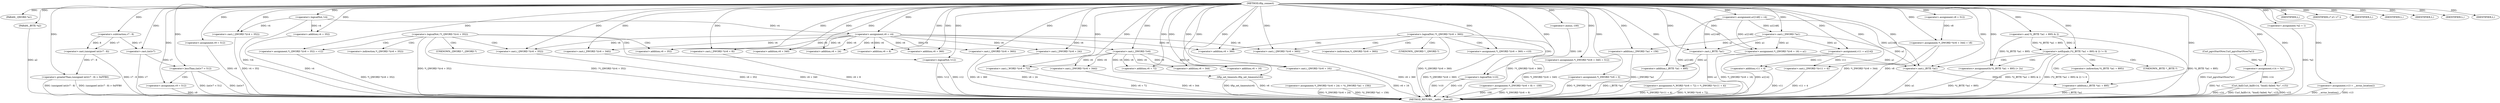 digraph tftp_connect {  
"1000113" [label = "(METHOD,tftp_connect)" ]
"1000327" [label = "(METHOD_RETURN,__int64 __fastcall)" ]
"1000114" [label = "(PARAM,_QWORD *a1)" ]
"1000115" [label = "(PARAM,_BYTE *a2)" ]
"1000129" [label = "(<operator>.assignment,a1[148] = v4)" ]
"1000135" [label = "(<operator>.logicalNot,!v4)" ]
"1000137" [label = "(IDENTIFIER,L,)" ]
"1000138" [label = "(<operator>.assignment,v6 = v4)" ]
"1000142" [label = "(IDENTIFIER,v7,if ( v7 ))" ]
"1000145" [label = "(<operator>.greaterThan,(unsigned int)(v7 - 8) > 0xFFB0)" ]
"1000146" [label = "(<operator>.cast,(unsigned int)(v7 - 8))" ]
"1000148" [label = "(<operator>.subtraction,v7 - 8)" ]
"1000152" [label = "(IDENTIFIER,L,)" ]
"1000154" [label = "(<operator>.lessThan,(int)v7 < 512)" ]
"1000155" [label = "(<operator>.cast,(int)v7)" ]
"1000159" [label = "(<operator>.assignment,v9 = 512)" ]
"1000165" [label = "(<operator>.assignment,v8 = 512)" ]
"1000168" [label = "(<operator>.assignment,v9 = 512)" ]
"1000172" [label = "(<operator>.logicalNot,!*(_QWORD *)(v4 + 352))" ]
"1000174" [label = "(<operator>.cast,(_QWORD *)(v4 + 352))" ]
"1000176" [label = "(<operator>.addition,v4 + 352)" ]
"1000180" [label = "(<operator>.assignment,*(_QWORD *)(v6 + 352) = v12)" ]
"1000182" [label = "(<operator>.cast,(_QWORD *)(v6 + 352))" ]
"1000184" [label = "(<operator>.addition,v6 + 352)" ]
"1000189" [label = "(<operator>.logicalNot,!v12)" ]
"1000191" [label = "(IDENTIFIER,L,)" ]
"1000193" [label = "(<operator>.logicalNot,!*(_QWORD *)(v6 + 360))" ]
"1000195" [label = "(<operator>.cast,(_QWORD *)(v6 + 360))" ]
"1000197" [label = "(<operator>.addition,v6 + 360)" ]
"1000201" [label = "(<operator>.assignment,*(_QWORD *)(v6 + 360) = v10)" ]
"1000203" [label = "(<operator>.cast,(_QWORD *)(v6 + 360))" ]
"1000205" [label = "(<operator>.addition,v6 + 360)" ]
"1000210" [label = "(<operator>.logicalNot,!v10)" ]
"1000212" [label = "(IDENTIFIER,L,)" ]
"1000213" [label = "(<operator>.assignment,*(_DWORD *)(v6 + 24) = *((_DWORD *)a1 + 156))" ]
"1000215" [label = "(<operator>.cast,(_DWORD *)(v6 + 24))" ]
"1000217" [label = "(<operator>.addition,v6 + 24)" ]
"1000221" [label = "(<operator>.addition,(_DWORD *)a1 + 156)" ]
"1000222" [label = "(<operator>.cast,(_DWORD *)a1)" ]
"1000226" [label = "(<operator>.assignment,*(_DWORD *)(v6 + 8) = -100)" ]
"1000228" [label = "(<operator>.cast,(_DWORD *)(v6 + 8))" ]
"1000230" [label = "(<operator>.addition,v6 + 8)" ]
"1000233" [label = "(<operator>.minus,-100)" ]
"1000235" [label = "(<operator>.assignment,*(_DWORD *)(v6 + 340) = 512)" ]
"1000237" [label = "(<operator>.cast,(_DWORD *)(v6 + 340))" ]
"1000239" [label = "(<operator>.addition,v6 + 340)" ]
"1000243" [label = "(<operator>.assignment,v11 = a1[14])" ]
"1000248" [label = "(<operator>.assignment,*(_DWORD *)v6 = 0)" ]
"1000250" [label = "(<operator>.cast,(_DWORD *)v6)" ]
"1000254" [label = "(<operator>.assignment,*(_QWORD *)(v6 + 16) = a1)" ]
"1000256" [label = "(<operator>.cast,(_QWORD *)(v6 + 16))" ]
"1000258" [label = "(<operator>.addition,v6 + 16)" ]
"1000262" [label = "(<operator>.assignment,*(_DWORD *)(v6 + 344) = v8)" ]
"1000264" [label = "(<operator>.cast,(_DWORD *)(v6 + 344))" ]
"1000266" [label = "(<operator>.addition,v6 + 344)" ]
"1000270" [label = "(<operator>.assignment,*(_WORD *)(v6 + 72) = *(_DWORD *)(v11 + 4))" ]
"1000272" [label = "(<operator>.cast,(_WORD *)(v6 + 72))" ]
"1000274" [label = "(<operator>.addition,v6 + 72)" ]
"1000278" [label = "(<operator>.cast,(_DWORD *)(v11 + 4))" ]
"1000280" [label = "(<operator>.addition,v11 + 4)" ]
"1000283" [label = "(tftp_set_timeouts,tftp_set_timeouts(v6))" ]
"1000286" [label = "(<operator>.notEquals,(*((_BYTE *)a1 + 895) & 2) != 0)" ]
"1000287" [label = "(<operator>.and,*((_BYTE *)a1 + 895) & 2)" ]
"1000289" [label = "(<operator>.addition,(_BYTE *)a1 + 895)" ]
"1000290" [label = "(<operator>.cast,(_BYTE *)a1)" ]
"1000298" [label = "(<operators>.assignmentOr,*((_BYTE *)a1 + 895) |= 2u)" ]
"1000300" [label = "(<operator>.addition,(_BYTE *)a1 + 895)" ]
"1000301" [label = "(<operator>.cast,(_BYTE *)a1)" ]
"1000307" [label = "(Curl_pgrsStartNow,Curl_pgrsStartNow(*a1))" ]
"1000310" [label = "(<operator>.assignment,*a2 = 1)" ]
"1000314" [label = "(IDENTIFIER,L,)" ]
"1000315" [label = "(<operator>.assignment,v13 = __errno_location())" ]
"1000318" [label = "(<operator>.assignment,v14 = *a1)" ]
"1000322" [label = "(Curl_failf,Curl_failf(v14, \"bind() failed; %s\", v15))" ]
"1000326" [label = "(IDENTIFIER,L,)" ]
"1000181" [label = "(<operator>.indirection,*(_QWORD *)(v6 + 352))" ]
"1000183" [label = "(UNKNOWN,_QWORD *,_QWORD *)" ]
"1000202" [label = "(<operator>.indirection,*(_QWORD *)(v6 + 360))" ]
"1000204" [label = "(UNKNOWN,_QWORD *,_QWORD *)" ]
"1000299" [label = "(<operator>.indirection,*((_BYTE *)a1 + 895))" ]
"1000302" [label = "(UNKNOWN,_BYTE *,_BYTE *)" ]
  "1000180" -> "1000327"  [ label = "DDG: *(_QWORD *)(v6 + 352)"] 
  "1000193" -> "1000327"  [ label = "DDG: *(_QWORD *)(v6 + 360)"] 
  "1000203" -> "1000327"  [ label = "DDG: v6 + 360"] 
  "1000315" -> "1000327"  [ label = "DDG: v13"] 
  "1000307" -> "1000327"  [ label = "DDG: Curl_pgrsStartNow(*a1)"] 
  "1000322" -> "1000327"  [ label = "DDG: Curl_failf(v14, \"bind() failed; %s\", v15)"] 
  "1000322" -> "1000327"  [ label = "DDG: v15"] 
  "1000189" -> "1000327"  [ label = "DDG: !v12"] 
  "1000237" -> "1000327"  [ label = "DDG: v6 + 340"] 
  "1000262" -> "1000327"  [ label = "DDG: v8"] 
  "1000226" -> "1000327"  [ label = "DDG: -100"] 
  "1000256" -> "1000327"  [ label = "DDG: v6 + 16"] 
  "1000182" -> "1000327"  [ label = "DDG: v6 + 352"] 
  "1000155" -> "1000327"  [ label = "DDG: v7"] 
  "1000215" -> "1000327"  [ label = "DDG: v6 + 24"] 
  "1000228" -> "1000327"  [ label = "DDG: v6 + 8"] 
  "1000210" -> "1000327"  [ label = "DDG: v10"] 
  "1000322" -> "1000327"  [ label = "DDG: v14"] 
  "1000289" -> "1000327"  [ label = "DDG: (_BYTE *)a1"] 
  "1000272" -> "1000327"  [ label = "DDG: v6 + 72"] 
  "1000129" -> "1000327"  [ label = "DDG: a1[148]"] 
  "1000318" -> "1000327"  [ label = "DDG: *a1"] 
  "1000283" -> "1000327"  [ label = "DDG: tftp_set_timeouts(v6)"] 
  "1000213" -> "1000327"  [ label = "DDG: *((_DWORD *)a1 + 156)"] 
  "1000300" -> "1000327"  [ label = "DDG: (_BYTE *)a1"] 
  "1000213" -> "1000327"  [ label = "DDG: *(_DWORD *)(v6 + 24)"] 
  "1000264" -> "1000327"  [ label = "DDG: v6 + 344"] 
  "1000226" -> "1000327"  [ label = "DDG: *(_DWORD *)(v6 + 8)"] 
  "1000290" -> "1000327"  [ label = "DDG: a1"] 
  "1000146" -> "1000327"  [ label = "DDG: v7 - 8"] 
  "1000235" -> "1000327"  [ label = "DDG: *(_DWORD *)(v6 + 340)"] 
  "1000154" -> "1000327"  [ label = "DDG: (int)v7"] 
  "1000189" -> "1000327"  [ label = "DDG: v12"] 
  "1000270" -> "1000327"  [ label = "DDG: *(_DWORD *)(v11 + 4)"] 
  "1000115" -> "1000327"  [ label = "DDG: a2"] 
  "1000270" -> "1000327"  [ label = "DDG: *(_WORD *)(v6 + 72)"] 
  "1000262" -> "1000327"  [ label = "DDG: *(_DWORD *)(v6 + 344)"] 
  "1000254" -> "1000327"  [ label = "DDG: *(_QWORD *)(v6 + 16)"] 
  "1000221" -> "1000327"  [ label = "DDG: (_DWORD *)a1"] 
  "1000287" -> "1000327"  [ label = "DDG: *((_BYTE *)a1 + 895)"] 
  "1000193" -> "1000327"  [ label = "DDG: !*(_QWORD *)(v6 + 360)"] 
  "1000248" -> "1000327"  [ label = "DDG: *(_DWORD *)v6"] 
  "1000286" -> "1000327"  [ label = "DDG: (*((_BYTE *)a1 + 895) & 2) != 0"] 
  "1000301" -> "1000327"  [ label = "DDG: a1"] 
  "1000310" -> "1000327"  [ label = "DDG: *a2"] 
  "1000286" -> "1000327"  [ label = "DDG: *((_BYTE *)a1 + 895) & 2"] 
  "1000315" -> "1000327"  [ label = "DDG: __errno_location()"] 
  "1000280" -> "1000327"  [ label = "DDG: v11"] 
  "1000135" -> "1000327"  [ label = "DDG: !v4"] 
  "1000278" -> "1000327"  [ label = "DDG: v11 + 4"] 
  "1000176" -> "1000327"  [ label = "DDG: v4"] 
  "1000174" -> "1000327"  [ label = "DDG: v4 + 352"] 
  "1000298" -> "1000327"  [ label = "DDG: *((_BYTE *)a1 + 895)"] 
  "1000168" -> "1000327"  [ label = "DDG: v9"] 
  "1000145" -> "1000327"  [ label = "DDG: (unsigned int)(v7 - 8) > 0xFFB0"] 
  "1000172" -> "1000327"  [ label = "DDG: *(_QWORD *)(v4 + 352)"] 
  "1000210" -> "1000327"  [ label = "DDG: !v10"] 
  "1000283" -> "1000327"  [ label = "DDG: v6"] 
  "1000159" -> "1000327"  [ label = "DDG: v9"] 
  "1000172" -> "1000327"  [ label = "DDG: !*(_QWORD *)(v4 + 352)"] 
  "1000201" -> "1000327"  [ label = "DDG: *(_QWORD *)(v6 + 360)"] 
  "1000195" -> "1000327"  [ label = "DDG: v6 + 360"] 
  "1000154" -> "1000327"  [ label = "DDG: (int)v7 < 512"] 
  "1000145" -> "1000327"  [ label = "DDG: (unsigned int)(v7 - 8)"] 
  "1000243" -> "1000327"  [ label = "DDG: a1[14]"] 
  "1000113" -> "1000114"  [ label = "DDG: "] 
  "1000113" -> "1000115"  [ label = "DDG: "] 
  "1000113" -> "1000129"  [ label = "DDG: "] 
  "1000113" -> "1000135"  [ label = "DDG: "] 
  "1000113" -> "1000137"  [ label = "DDG: "] 
  "1000135" -> "1000138"  [ label = "DDG: v4"] 
  "1000113" -> "1000138"  [ label = "DDG: "] 
  "1000113" -> "1000142"  [ label = "DDG: "] 
  "1000146" -> "1000145"  [ label = "DDG: v7 - 8"] 
  "1000148" -> "1000146"  [ label = "DDG: v7"] 
  "1000148" -> "1000146"  [ label = "DDG: 8"] 
  "1000113" -> "1000148"  [ label = "DDG: "] 
  "1000113" -> "1000145"  [ label = "DDG: "] 
  "1000113" -> "1000152"  [ label = "DDG: "] 
  "1000155" -> "1000154"  [ label = "DDG: v7"] 
  "1000148" -> "1000155"  [ label = "DDG: v7"] 
  "1000113" -> "1000155"  [ label = "DDG: "] 
  "1000113" -> "1000154"  [ label = "DDG: "] 
  "1000113" -> "1000159"  [ label = "DDG: "] 
  "1000113" -> "1000165"  [ label = "DDG: "] 
  "1000113" -> "1000168"  [ label = "DDG: "] 
  "1000113" -> "1000174"  [ label = "DDG: "] 
  "1000135" -> "1000174"  [ label = "DDG: v4"] 
  "1000113" -> "1000176"  [ label = "DDG: "] 
  "1000135" -> "1000176"  [ label = "DDG: v4"] 
  "1000113" -> "1000180"  [ label = "DDG: "] 
  "1000138" -> "1000182"  [ label = "DDG: v6"] 
  "1000113" -> "1000182"  [ label = "DDG: "] 
  "1000138" -> "1000184"  [ label = "DDG: v6"] 
  "1000113" -> "1000184"  [ label = "DDG: "] 
  "1000113" -> "1000189"  [ label = "DDG: "] 
  "1000113" -> "1000191"  [ label = "DDG: "] 
  "1000138" -> "1000195"  [ label = "DDG: v6"] 
  "1000113" -> "1000195"  [ label = "DDG: "] 
  "1000138" -> "1000197"  [ label = "DDG: v6"] 
  "1000113" -> "1000197"  [ label = "DDG: "] 
  "1000113" -> "1000201"  [ label = "DDG: "] 
  "1000113" -> "1000203"  [ label = "DDG: "] 
  "1000138" -> "1000203"  [ label = "DDG: v6"] 
  "1000113" -> "1000205"  [ label = "DDG: "] 
  "1000138" -> "1000205"  [ label = "DDG: v6"] 
  "1000113" -> "1000210"  [ label = "DDG: "] 
  "1000113" -> "1000212"  [ label = "DDG: "] 
  "1000113" -> "1000215"  [ label = "DDG: "] 
  "1000138" -> "1000215"  [ label = "DDG: v6"] 
  "1000113" -> "1000217"  [ label = "DDG: "] 
  "1000138" -> "1000217"  [ label = "DDG: v6"] 
  "1000222" -> "1000221"  [ label = "DDG: a1"] 
  "1000129" -> "1000222"  [ label = "DDG: a1[148]"] 
  "1000113" -> "1000222"  [ label = "DDG: "] 
  "1000113" -> "1000221"  [ label = "DDG: "] 
  "1000233" -> "1000226"  [ label = "DDG: 100"] 
  "1000113" -> "1000228"  [ label = "DDG: "] 
  "1000138" -> "1000228"  [ label = "DDG: v6"] 
  "1000113" -> "1000230"  [ label = "DDG: "] 
  "1000138" -> "1000230"  [ label = "DDG: v6"] 
  "1000113" -> "1000233"  [ label = "DDG: "] 
  "1000113" -> "1000235"  [ label = "DDG: "] 
  "1000113" -> "1000237"  [ label = "DDG: "] 
  "1000138" -> "1000237"  [ label = "DDG: v6"] 
  "1000113" -> "1000239"  [ label = "DDG: "] 
  "1000138" -> "1000239"  [ label = "DDG: v6"] 
  "1000222" -> "1000243"  [ label = "DDG: a1"] 
  "1000113" -> "1000243"  [ label = "DDG: "] 
  "1000113" -> "1000248"  [ label = "DDG: "] 
  "1000113" -> "1000250"  [ label = "DDG: "] 
  "1000138" -> "1000250"  [ label = "DDG: v6"] 
  "1000129" -> "1000254"  [ label = "DDG: a1[148]"] 
  "1000222" -> "1000254"  [ label = "DDG: a1"] 
  "1000113" -> "1000254"  [ label = "DDG: "] 
  "1000250" -> "1000256"  [ label = "DDG: v6"] 
  "1000113" -> "1000256"  [ label = "DDG: "] 
  "1000250" -> "1000258"  [ label = "DDG: v6"] 
  "1000113" -> "1000258"  [ label = "DDG: "] 
  "1000165" -> "1000262"  [ label = "DDG: v8"] 
  "1000113" -> "1000262"  [ label = "DDG: "] 
  "1000113" -> "1000264"  [ label = "DDG: "] 
  "1000250" -> "1000264"  [ label = "DDG: v6"] 
  "1000113" -> "1000266"  [ label = "DDG: "] 
  "1000250" -> "1000266"  [ label = "DDG: v6"] 
  "1000113" -> "1000272"  [ label = "DDG: "] 
  "1000250" -> "1000272"  [ label = "DDG: v6"] 
  "1000113" -> "1000274"  [ label = "DDG: "] 
  "1000250" -> "1000274"  [ label = "DDG: v6"] 
  "1000243" -> "1000278"  [ label = "DDG: v11"] 
  "1000113" -> "1000278"  [ label = "DDG: "] 
  "1000243" -> "1000280"  [ label = "DDG: v11"] 
  "1000113" -> "1000280"  [ label = "DDG: "] 
  "1000113" -> "1000283"  [ label = "DDG: "] 
  "1000250" -> "1000283"  [ label = "DDG: v6"] 
  "1000287" -> "1000286"  [ label = "DDG: *((_BYTE *)a1 + 895)"] 
  "1000287" -> "1000286"  [ label = "DDG: 2"] 
  "1000290" -> "1000289"  [ label = "DDG: a1"] 
  "1000129" -> "1000290"  [ label = "DDG: a1[148]"] 
  "1000113" -> "1000290"  [ label = "DDG: "] 
  "1000222" -> "1000290"  [ label = "DDG: a1"] 
  "1000113" -> "1000289"  [ label = "DDG: "] 
  "1000113" -> "1000287"  [ label = "DDG: "] 
  "1000113" -> "1000286"  [ label = "DDG: "] 
  "1000113" -> "1000298"  [ label = "DDG: "] 
  "1000287" -> "1000298"  [ label = "DDG: *((_BYTE *)a1 + 895)"] 
  "1000301" -> "1000300"  [ label = "DDG: a1"] 
  "1000129" -> "1000301"  [ label = "DDG: a1[148]"] 
  "1000290" -> "1000301"  [ label = "DDG: a1"] 
  "1000113" -> "1000301"  [ label = "DDG: "] 
  "1000222" -> "1000301"  [ label = "DDG: a1"] 
  "1000113" -> "1000300"  [ label = "DDG: "] 
  "1000113" -> "1000310"  [ label = "DDG: "] 
  "1000113" -> "1000314"  [ label = "DDG: "] 
  "1000113" -> "1000315"  [ label = "DDG: "] 
  "1000307" -> "1000318"  [ label = "DDG: *a1"] 
  "1000113" -> "1000318"  [ label = "DDG: "] 
  "1000318" -> "1000322"  [ label = "DDG: v14"] 
  "1000113" -> "1000322"  [ label = "DDG: "] 
  "1000113" -> "1000326"  [ label = "DDG: "] 
  "1000154" -> "1000159"  [ label = "CDG: "] 
  "1000172" -> "1000189"  [ label = "CDG: "] 
  "1000172" -> "1000184"  [ label = "CDG: "] 
  "1000172" -> "1000183"  [ label = "CDG: "] 
  "1000172" -> "1000182"  [ label = "CDG: "] 
  "1000172" -> "1000181"  [ label = "CDG: "] 
  "1000172" -> "1000180"  [ label = "CDG: "] 
  "1000193" -> "1000205"  [ label = "CDG: "] 
  "1000193" -> "1000204"  [ label = "CDG: "] 
  "1000193" -> "1000203"  [ label = "CDG: "] 
  "1000193" -> "1000202"  [ label = "CDG: "] 
  "1000193" -> "1000201"  [ label = "CDG: "] 
  "1000193" -> "1000210"  [ label = "CDG: "] 
  "1000286" -> "1000302"  [ label = "CDG: "] 
  "1000286" -> "1000301"  [ label = "CDG: "] 
  "1000286" -> "1000300"  [ label = "CDG: "] 
  "1000286" -> "1000299"  [ label = "CDG: "] 
  "1000286" -> "1000298"  [ label = "CDG: "] 
}
